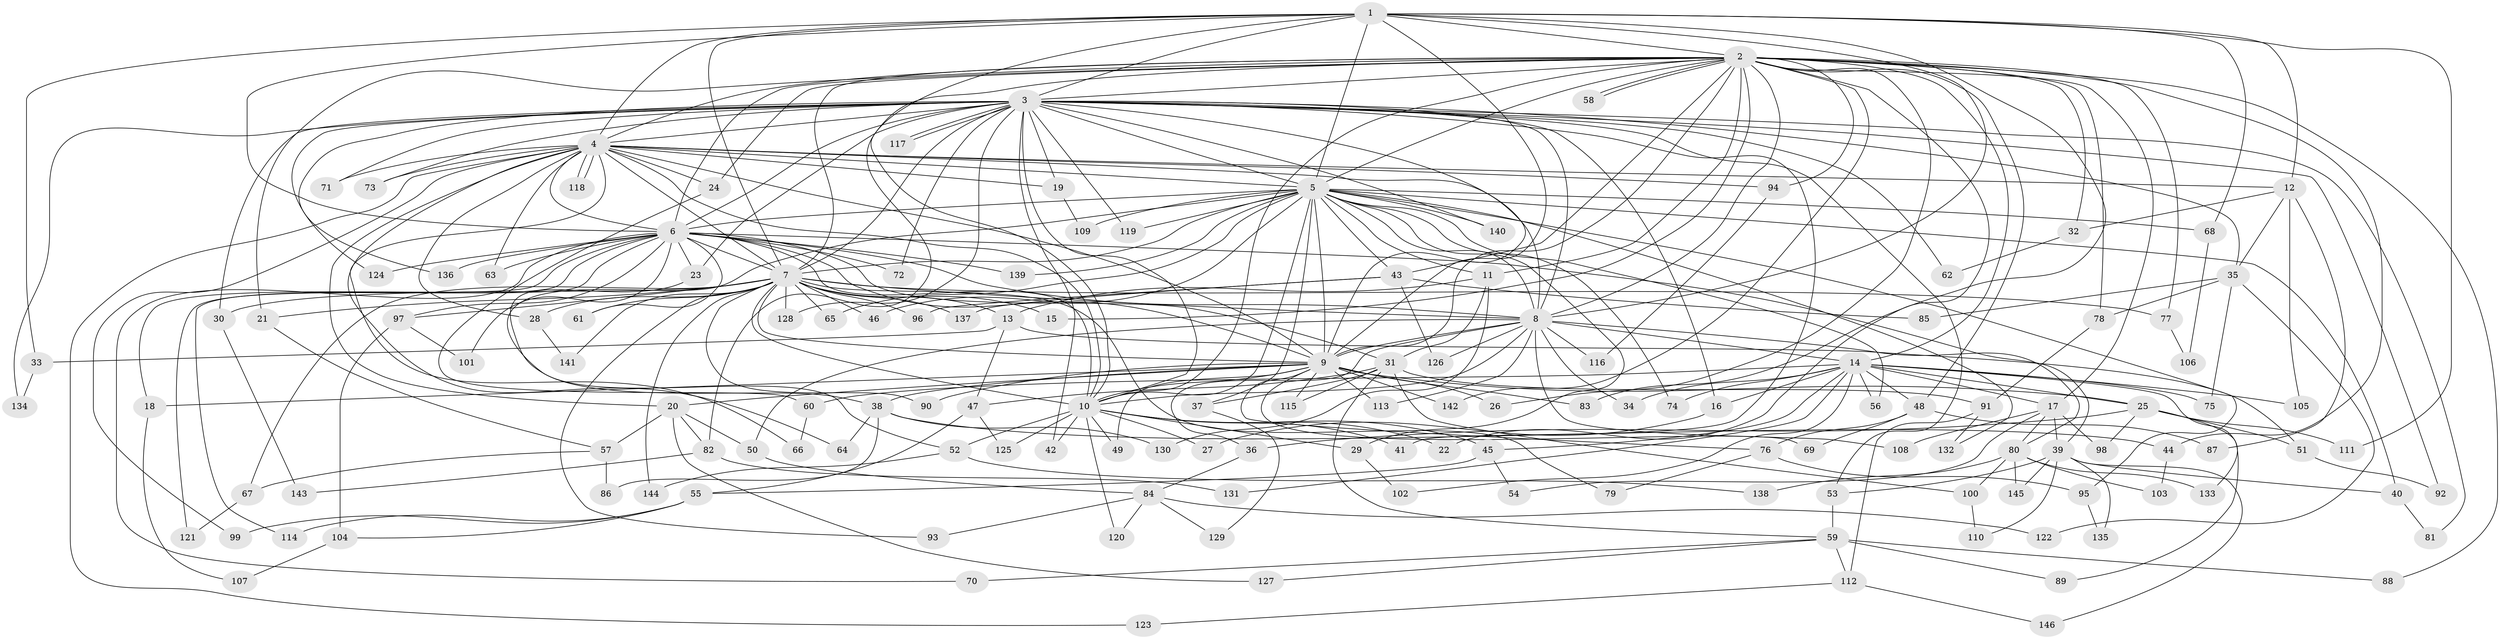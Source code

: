 // Generated by graph-tools (version 1.1) at 2025/49/03/09/25 03:49:35]
// undirected, 146 vertices, 317 edges
graph export_dot {
graph [start="1"]
  node [color=gray90,style=filled];
  1;
  2;
  3;
  4;
  5;
  6;
  7;
  8;
  9;
  10;
  11;
  12;
  13;
  14;
  15;
  16;
  17;
  18;
  19;
  20;
  21;
  22;
  23;
  24;
  25;
  26;
  27;
  28;
  29;
  30;
  31;
  32;
  33;
  34;
  35;
  36;
  37;
  38;
  39;
  40;
  41;
  42;
  43;
  44;
  45;
  46;
  47;
  48;
  49;
  50;
  51;
  52;
  53;
  54;
  55;
  56;
  57;
  58;
  59;
  60;
  61;
  62;
  63;
  64;
  65;
  66;
  67;
  68;
  69;
  70;
  71;
  72;
  73;
  74;
  75;
  76;
  77;
  78;
  79;
  80;
  81;
  82;
  83;
  84;
  85;
  86;
  87;
  88;
  89;
  90;
  91;
  92;
  93;
  94;
  95;
  96;
  97;
  98;
  99;
  100;
  101;
  102;
  103;
  104;
  105;
  106;
  107;
  108;
  109;
  110;
  111;
  112;
  113;
  114;
  115;
  116;
  117;
  118;
  119;
  120;
  121;
  122;
  123;
  124;
  125;
  126;
  127;
  128;
  129;
  130;
  131;
  132;
  133;
  134;
  135;
  136;
  137;
  138;
  139;
  140;
  141;
  142;
  143;
  144;
  145;
  146;
  1 -- 2;
  1 -- 3;
  1 -- 4;
  1 -- 5;
  1 -- 6;
  1 -- 7;
  1 -- 8;
  1 -- 9;
  1 -- 10;
  1 -- 12;
  1 -- 33;
  1 -- 68;
  1 -- 83;
  1 -- 111;
  2 -- 3;
  2 -- 4;
  2 -- 5;
  2 -- 6;
  2 -- 7;
  2 -- 8;
  2 -- 9;
  2 -- 10;
  2 -- 11;
  2 -- 14;
  2 -- 15;
  2 -- 17;
  2 -- 21;
  2 -- 22;
  2 -- 24;
  2 -- 26;
  2 -- 32;
  2 -- 43;
  2 -- 44;
  2 -- 48;
  2 -- 58;
  2 -- 58;
  2 -- 77;
  2 -- 78;
  2 -- 82;
  2 -- 88;
  2 -- 94;
  2 -- 142;
  3 -- 4;
  3 -- 5;
  3 -- 6;
  3 -- 7;
  3 -- 8;
  3 -- 9;
  3 -- 10;
  3 -- 16;
  3 -- 19;
  3 -- 23;
  3 -- 30;
  3 -- 35;
  3 -- 41;
  3 -- 42;
  3 -- 53;
  3 -- 62;
  3 -- 71;
  3 -- 72;
  3 -- 73;
  3 -- 81;
  3 -- 92;
  3 -- 117;
  3 -- 117;
  3 -- 119;
  3 -- 124;
  3 -- 128;
  3 -- 134;
  3 -- 136;
  3 -- 140;
  4 -- 5;
  4 -- 6;
  4 -- 7;
  4 -- 8;
  4 -- 9;
  4 -- 10;
  4 -- 12;
  4 -- 19;
  4 -- 20;
  4 -- 24;
  4 -- 28;
  4 -- 63;
  4 -- 64;
  4 -- 66;
  4 -- 71;
  4 -- 73;
  4 -- 94;
  4 -- 99;
  4 -- 118;
  4 -- 118;
  4 -- 123;
  5 -- 6;
  5 -- 7;
  5 -- 8;
  5 -- 9;
  5 -- 10;
  5 -- 11;
  5 -- 29;
  5 -- 37;
  5 -- 40;
  5 -- 43;
  5 -- 46;
  5 -- 52;
  5 -- 56;
  5 -- 65;
  5 -- 68;
  5 -- 74;
  5 -- 95;
  5 -- 109;
  5 -- 119;
  5 -- 132;
  5 -- 139;
  5 -- 140;
  6 -- 7;
  6 -- 8;
  6 -- 9;
  6 -- 10;
  6 -- 18;
  6 -- 23;
  6 -- 31;
  6 -- 39;
  6 -- 61;
  6 -- 63;
  6 -- 70;
  6 -- 72;
  6 -- 97;
  6 -- 101;
  6 -- 114;
  6 -- 121;
  6 -- 124;
  6 -- 136;
  6 -- 139;
  7 -- 8;
  7 -- 9;
  7 -- 10;
  7 -- 13;
  7 -- 15;
  7 -- 21;
  7 -- 28;
  7 -- 30;
  7 -- 46;
  7 -- 61;
  7 -- 65;
  7 -- 67;
  7 -- 77;
  7 -- 79;
  7 -- 90;
  7 -- 93;
  7 -- 96;
  7 -- 97;
  7 -- 128;
  7 -- 137;
  7 -- 141;
  7 -- 144;
  8 -- 9;
  8 -- 10;
  8 -- 14;
  8 -- 34;
  8 -- 36;
  8 -- 50;
  8 -- 80;
  8 -- 108;
  8 -- 113;
  8 -- 116;
  8 -- 126;
  9 -- 10;
  9 -- 18;
  9 -- 20;
  9 -- 25;
  9 -- 26;
  9 -- 38;
  9 -- 49;
  9 -- 69;
  9 -- 76;
  9 -- 83;
  9 -- 90;
  9 -- 113;
  9 -- 115;
  9 -- 142;
  10 -- 22;
  10 -- 27;
  10 -- 29;
  10 -- 41;
  10 -- 42;
  10 -- 45;
  10 -- 49;
  10 -- 52;
  10 -- 120;
  10 -- 125;
  11 -- 13;
  11 -- 31;
  11 -- 130;
  12 -- 32;
  12 -- 35;
  12 -- 87;
  12 -- 105;
  13 -- 33;
  13 -- 47;
  13 -- 51;
  14 -- 16;
  14 -- 17;
  14 -- 25;
  14 -- 34;
  14 -- 45;
  14 -- 48;
  14 -- 56;
  14 -- 60;
  14 -- 74;
  14 -- 75;
  14 -- 102;
  14 -- 105;
  14 -- 131;
  14 -- 133;
  16 -- 27;
  17 -- 39;
  17 -- 54;
  17 -- 80;
  17 -- 98;
  17 -- 108;
  18 -- 107;
  19 -- 109;
  20 -- 50;
  20 -- 57;
  20 -- 82;
  20 -- 127;
  21 -- 57;
  23 -- 38;
  24 -- 60;
  25 -- 36;
  25 -- 51;
  25 -- 89;
  25 -- 98;
  25 -- 111;
  28 -- 141;
  29 -- 102;
  30 -- 143;
  31 -- 37;
  31 -- 47;
  31 -- 59;
  31 -- 91;
  31 -- 100;
  31 -- 115;
  32 -- 62;
  33 -- 134;
  35 -- 75;
  35 -- 78;
  35 -- 85;
  35 -- 122;
  36 -- 84;
  37 -- 129;
  38 -- 44;
  38 -- 64;
  38 -- 86;
  38 -- 130;
  39 -- 40;
  39 -- 53;
  39 -- 110;
  39 -- 135;
  39 -- 145;
  39 -- 146;
  40 -- 81;
  43 -- 85;
  43 -- 96;
  43 -- 126;
  43 -- 137;
  44 -- 103;
  45 -- 54;
  45 -- 55;
  47 -- 55;
  47 -- 125;
  48 -- 69;
  48 -- 76;
  48 -- 87;
  50 -- 84;
  51 -- 92;
  52 -- 138;
  52 -- 144;
  53 -- 59;
  55 -- 99;
  55 -- 104;
  55 -- 114;
  57 -- 67;
  57 -- 86;
  59 -- 70;
  59 -- 88;
  59 -- 89;
  59 -- 112;
  59 -- 127;
  60 -- 66;
  67 -- 121;
  68 -- 106;
  76 -- 79;
  76 -- 95;
  77 -- 106;
  78 -- 91;
  80 -- 100;
  80 -- 103;
  80 -- 133;
  80 -- 138;
  80 -- 145;
  82 -- 131;
  82 -- 143;
  84 -- 93;
  84 -- 120;
  84 -- 122;
  84 -- 129;
  91 -- 112;
  91 -- 132;
  94 -- 116;
  95 -- 135;
  97 -- 101;
  97 -- 104;
  100 -- 110;
  104 -- 107;
  112 -- 123;
  112 -- 146;
}
